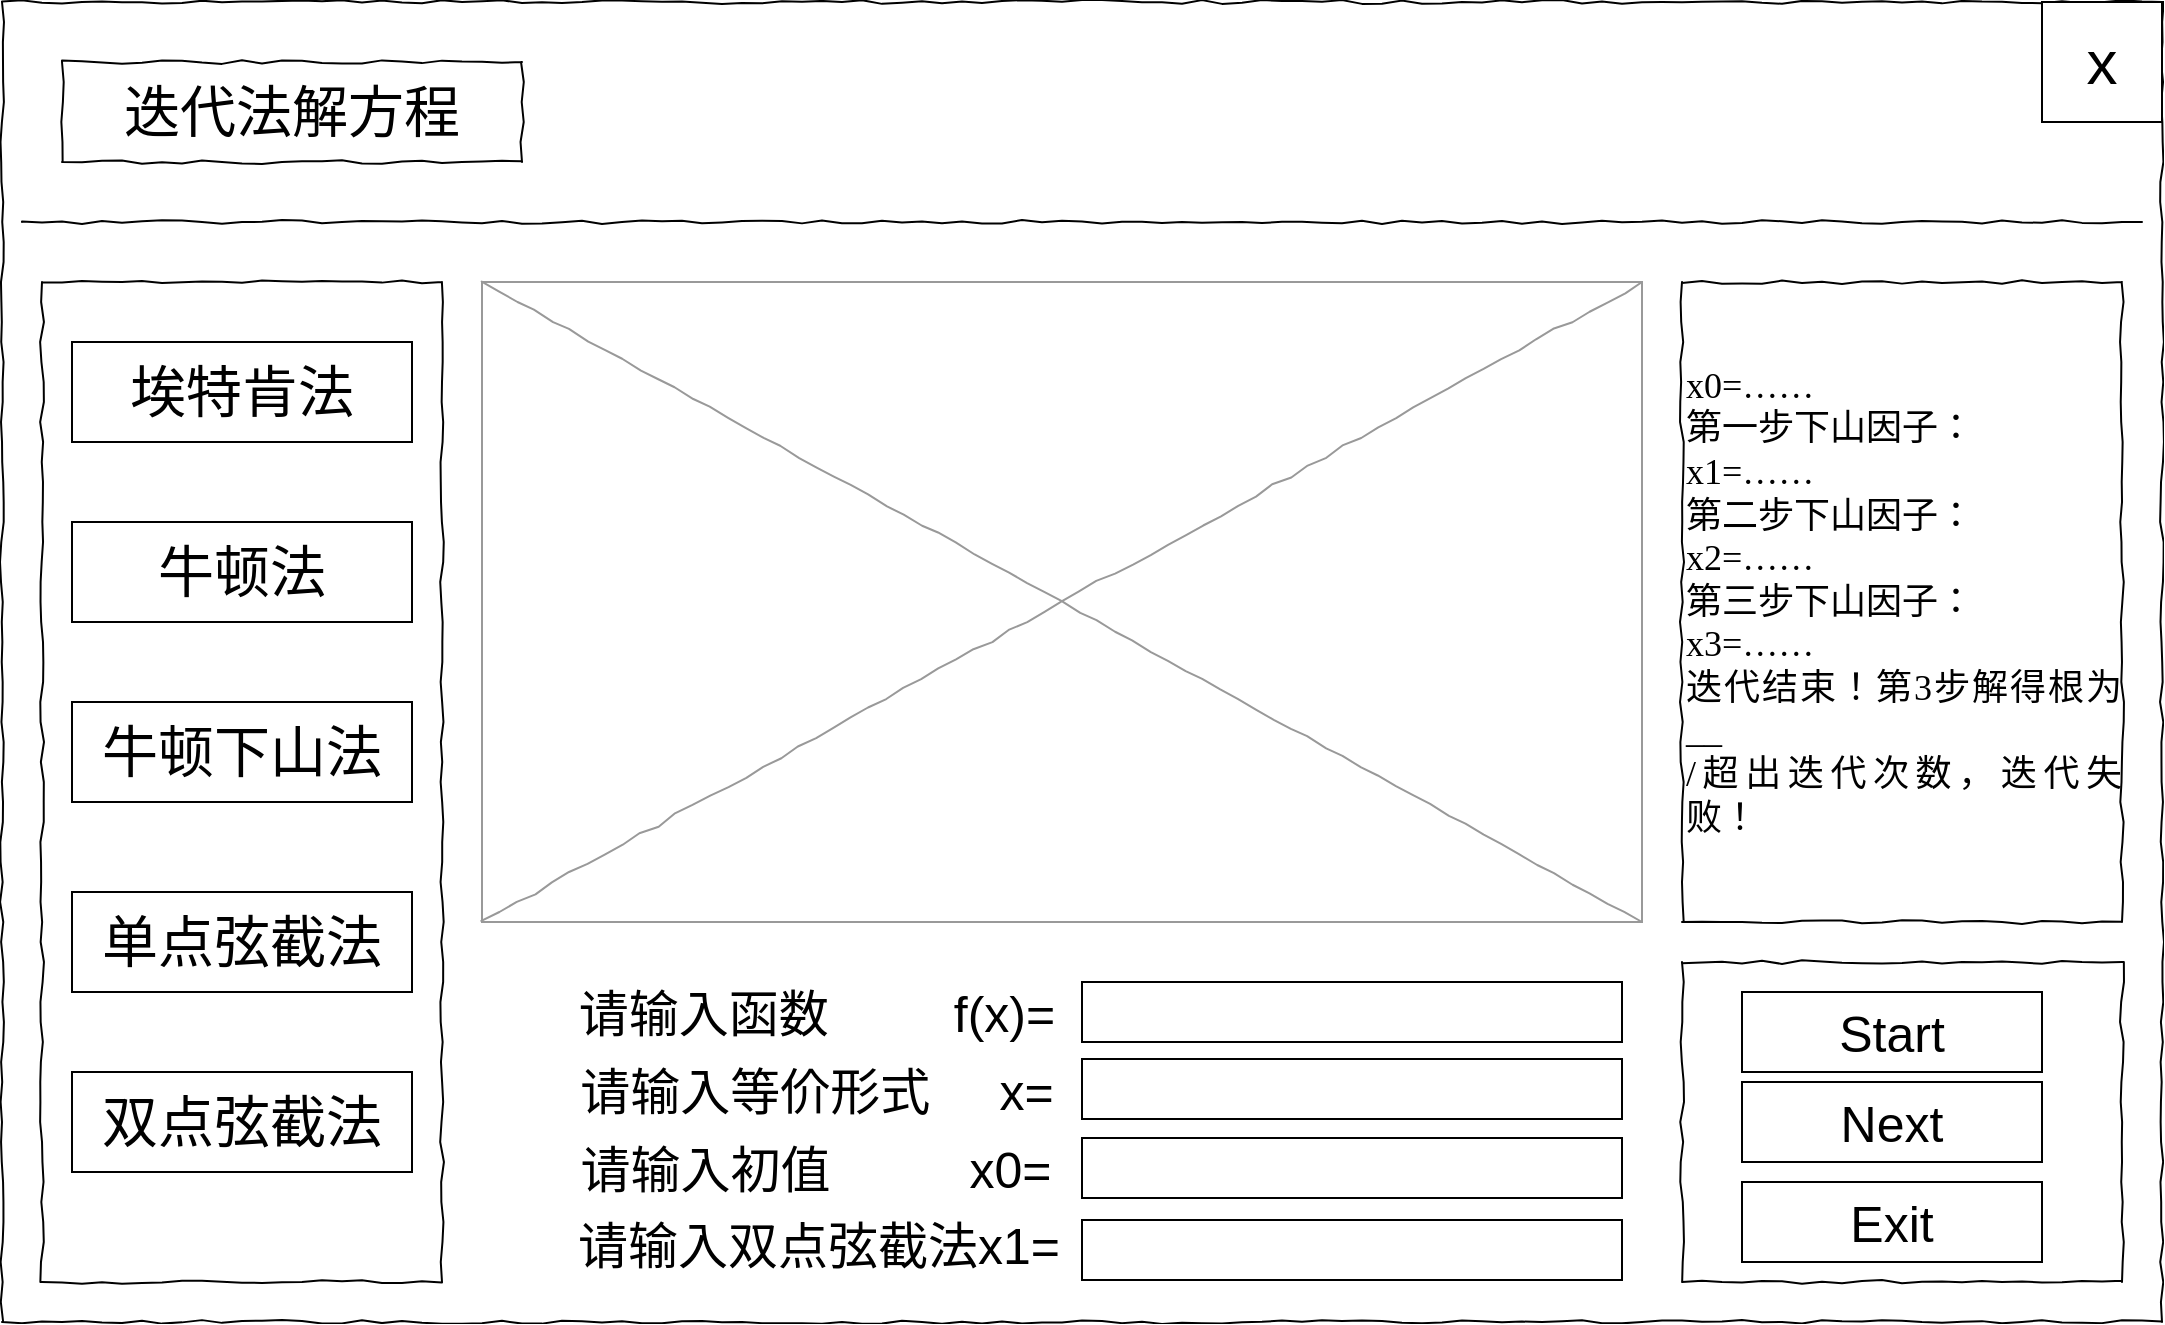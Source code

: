<mxfile version="12.6.5" type="device"><diagram name="Page-1" id="03018318-947c-dd8e-b7a3-06fadd420f32"><mxGraphModel dx="1463" dy="846" grid="1" gridSize="10" guides="1" tooltips="1" connect="1" arrows="1" fold="1" page="1" pageScale="1" pageWidth="1100" pageHeight="850" background="#ffffff" math="0" shadow="0"><root><mxCell id="0"/><mxCell id="1" parent="0"/><mxCell id="677b7b8949515195-1" value="v" style="whiteSpace=wrap;html=1;rounded=0;shadow=0;labelBackgroundColor=none;strokeColor=#000000;strokeWidth=1;fillColor=none;fontFamily=Verdana;fontSize=12;fontColor=#000000;align=center;comic=1;" parent="1" vertex="1"><mxGeometry x="10" y="90" width="1080" height="660" as="geometry"/></mxCell><mxCell id="677b7b8949515195-2" value="迭代法解方程" style="whiteSpace=wrap;html=1;rounded=0;shadow=0;labelBackgroundColor=none;strokeWidth=1;fontFamily=Verdana;fontSize=28;align=center;comic=1;" parent="1" vertex="1"><mxGeometry x="40" y="120" width="230" height="50" as="geometry"/></mxCell><mxCell id="677b7b8949515195-8" value="" style="whiteSpace=wrap;html=1;rounded=0;shadow=0;labelBackgroundColor=none;strokeWidth=1;fillColor=none;fontFamily=Verdana;fontSize=12;align=center;comic=1;" parent="1" vertex="1"><mxGeometry x="30" y="230" width="200" height="500" as="geometry"/></mxCell><mxCell id="677b7b8949515195-9" value="" style="line;strokeWidth=1;html=1;rounded=0;shadow=0;labelBackgroundColor=none;fillColor=none;fontFamily=Verdana;fontSize=14;fontColor=#000000;align=center;comic=1;" parent="1" vertex="1"><mxGeometry x="20" y="140" width="1060" height="120" as="geometry"/></mxCell><mxCell id="677b7b8949515195-16" value="" style="verticalLabelPosition=bottom;shadow=0;dashed=0;align=center;html=1;verticalAlign=top;strokeWidth=1;shape=mxgraph.mockup.graphics.simpleIcon;strokeColor=#999999;rounded=0;labelBackgroundColor=none;fontFamily=Verdana;fontSize=14;fontColor=#000000;comic=1;" parent="1" vertex="1"><mxGeometry x="250" y="230" width="580" height="320" as="geometry"/></mxCell><mxCell id="677b7b8949515195-25" value="&lt;div style=&quot;text-align: justify ; font-size: 18px&quot;&gt;&lt;font style=&quot;font-size: 18px&quot;&gt;x0=……&lt;/font&gt;&lt;/div&gt;&lt;div style=&quot;text-align: justify ; font-size: 18px&quot;&gt;&lt;font style=&quot;font-size: 18px&quot;&gt;第一步下山因子：&lt;/font&gt;&lt;/div&gt;&lt;font style=&quot;font-size: 18px&quot;&gt;&lt;div style=&quot;text-align: justify&quot;&gt;&lt;span&gt;x1=……&lt;/span&gt;&lt;/div&gt;&lt;div style=&quot;text-align: justify&quot;&gt;&lt;span&gt;第二步下山因子：&lt;/span&gt;&lt;/div&gt;&lt;div style=&quot;text-align: justify&quot;&gt;&lt;span&gt;x2=……&lt;/span&gt;&lt;/div&gt;&lt;div style=&quot;text-align: justify&quot;&gt;&lt;span&gt;第三步下山因子：&lt;/span&gt;&lt;/div&gt;&lt;div style=&quot;text-align: justify&quot;&gt;&lt;span&gt;x3=……&lt;/span&gt;&lt;/div&gt;&lt;div style=&quot;text-align: justify&quot;&gt;&lt;span&gt;迭代结束！第3步解得根为__&lt;/span&gt;&lt;/div&gt;&lt;div style=&quot;text-align: justify&quot;&gt;/超出迭代次数，迭代失败！&lt;/div&gt;&lt;/font&gt;" style="whiteSpace=wrap;html=1;rounded=0;shadow=0;labelBackgroundColor=none;strokeWidth=1;fillColor=none;fontFamily=Verdana;fontSize=12;align=left;comic=1;" parent="1" vertex="1"><mxGeometry x="850" y="230" width="220" height="320" as="geometry"/></mxCell><mxCell id="677b7b8949515195-26" value="" style="whiteSpace=wrap;html=1;rounded=0;shadow=0;labelBackgroundColor=none;strokeWidth=1;fillColor=none;fontFamily=Verdana;fontSize=12;align=center;comic=1;" parent="1" vertex="1"><mxGeometry x="850" y="570" width="220" height="160" as="geometry"/></mxCell><mxCell id="kONfMSlvkSonf7VzQjcx-2" value="&lt;font style=&quot;font-size: 25px&quot;&gt;Start&lt;/font&gt;" style="rounded=0;whiteSpace=wrap;html=1;" vertex="1" parent="1"><mxGeometry x="880" y="585" width="150" height="40" as="geometry"/></mxCell><mxCell id="kONfMSlvkSonf7VzQjcx-4" value="&lt;font style=&quot;font-size: 25px&quot;&gt;Next&lt;/font&gt;" style="rounded=0;whiteSpace=wrap;html=1;" vertex="1" parent="1"><mxGeometry x="880" y="630" width="150" height="40" as="geometry"/></mxCell><mxCell id="kONfMSlvkSonf7VzQjcx-5" value="&lt;font style=&quot;font-size: 25px&quot;&gt;Exit&lt;/font&gt;" style="rounded=0;whiteSpace=wrap;html=1;" vertex="1" parent="1"><mxGeometry x="880" y="680" width="150" height="40" as="geometry"/></mxCell><mxCell id="kONfMSlvkSonf7VzQjcx-6" value="&lt;font style=&quot;font-size: 28px&quot;&gt;埃特肯法&lt;/font&gt;" style="rounded=0;whiteSpace=wrap;html=1;" vertex="1" parent="1"><mxGeometry x="45" y="260" width="170" height="50" as="geometry"/></mxCell><mxCell id="kONfMSlvkSonf7VzQjcx-7" value="&lt;font style=&quot;font-size: 28px&quot;&gt;牛顿法&lt;/font&gt;" style="rounded=0;whiteSpace=wrap;html=1;" vertex="1" parent="1"><mxGeometry x="45" y="350" width="170" height="50" as="geometry"/></mxCell><mxCell id="kONfMSlvkSonf7VzQjcx-8" value="&lt;font style=&quot;font-size: 28px&quot;&gt;牛顿下山法&lt;/font&gt;" style="rounded=0;whiteSpace=wrap;html=1;" vertex="1" parent="1"><mxGeometry x="45" y="440" width="170" height="50" as="geometry"/></mxCell><mxCell id="kONfMSlvkSonf7VzQjcx-9" value="&lt;font style=&quot;font-size: 28px&quot;&gt;单点弦截法&lt;/font&gt;" style="rounded=0;whiteSpace=wrap;html=1;" vertex="1" parent="1"><mxGeometry x="45" y="535" width="170" height="50" as="geometry"/></mxCell><mxCell id="kONfMSlvkSonf7VzQjcx-10" value="&lt;font style=&quot;font-size: 28px&quot;&gt;双点弦截法&lt;/font&gt;" style="rounded=0;whiteSpace=wrap;html=1;" vertex="1" parent="1"><mxGeometry x="45" y="625" width="170" height="50" as="geometry"/></mxCell><mxCell id="kONfMSlvkSonf7VzQjcx-14" value="&lt;font style=&quot;font-size: 25px&quot;&gt;请输入函数&amp;nbsp; &amp;nbsp; &amp;nbsp; &amp;nbsp; &amp;nbsp;f(x)=&lt;/font&gt;" style="text;html=1;strokeColor=none;fillColor=none;align=center;verticalAlign=middle;whiteSpace=wrap;rounded=0;" vertex="1" parent="1"><mxGeometry x="296" y="585" width="243" height="20" as="geometry"/></mxCell><mxCell id="kONfMSlvkSonf7VzQjcx-15" value="&lt;font style=&quot;font-size: 25px&quot;&gt;请输入等价形式&amp;nbsp; &amp;nbsp; &amp;nbsp;x=&lt;/font&gt;" style="text;html=1;strokeColor=none;fillColor=none;align=center;verticalAlign=middle;whiteSpace=wrap;rounded=0;" vertex="1" parent="1"><mxGeometry x="287" y="601" width="261" height="65" as="geometry"/></mxCell><mxCell id="kONfMSlvkSonf7VzQjcx-16" value="&lt;font style=&quot;font-size: 25px&quot;&gt;请输入初值&amp;nbsp; &amp;nbsp; &amp;nbsp; &amp;nbsp; &amp;nbsp; x0=&lt;/font&gt;" style="text;html=1;strokeColor=none;fillColor=none;align=center;verticalAlign=middle;whiteSpace=wrap;rounded=0;" vertex="1" parent="1"><mxGeometry x="296.5" y="640.5" width="240" height="65" as="geometry"/></mxCell><mxCell id="kONfMSlvkSonf7VzQjcx-17" value="&lt;font style=&quot;font-size: 25px&quot;&gt;请输入双点弦截法x1=&lt;/font&gt;" style="text;html=1;strokeColor=none;fillColor=none;align=center;verticalAlign=middle;whiteSpace=wrap;rounded=0;" vertex="1" parent="1"><mxGeometry x="286" y="701" width="265" height="20" as="geometry"/></mxCell><mxCell id="kONfMSlvkSonf7VzQjcx-18" value="" style="rounded=0;whiteSpace=wrap;html=1;" vertex="1" parent="1"><mxGeometry x="550" y="580" width="270" height="30" as="geometry"/></mxCell><mxCell id="kONfMSlvkSonf7VzQjcx-19" value="" style="rounded=0;whiteSpace=wrap;html=1;" vertex="1" parent="1"><mxGeometry x="550" y="618.5" width="270" height="30" as="geometry"/></mxCell><mxCell id="kONfMSlvkSonf7VzQjcx-21" value="" style="rounded=0;whiteSpace=wrap;html=1;" vertex="1" parent="1"><mxGeometry x="550" y="658" width="270" height="30" as="geometry"/></mxCell><mxCell id="kONfMSlvkSonf7VzQjcx-22" value="" style="rounded=0;whiteSpace=wrap;html=1;" vertex="1" parent="1"><mxGeometry x="550" y="699" width="270" height="30" as="geometry"/></mxCell><mxCell id="kONfMSlvkSonf7VzQjcx-23" value="&lt;font style=&quot;font-size: 31px&quot;&gt;x&lt;/font&gt;" style="rounded=0;whiteSpace=wrap;html=1;" vertex="1" parent="1"><mxGeometry x="1030" y="90" width="60" height="60" as="geometry"/></mxCell></root></mxGraphModel></diagram></mxfile>